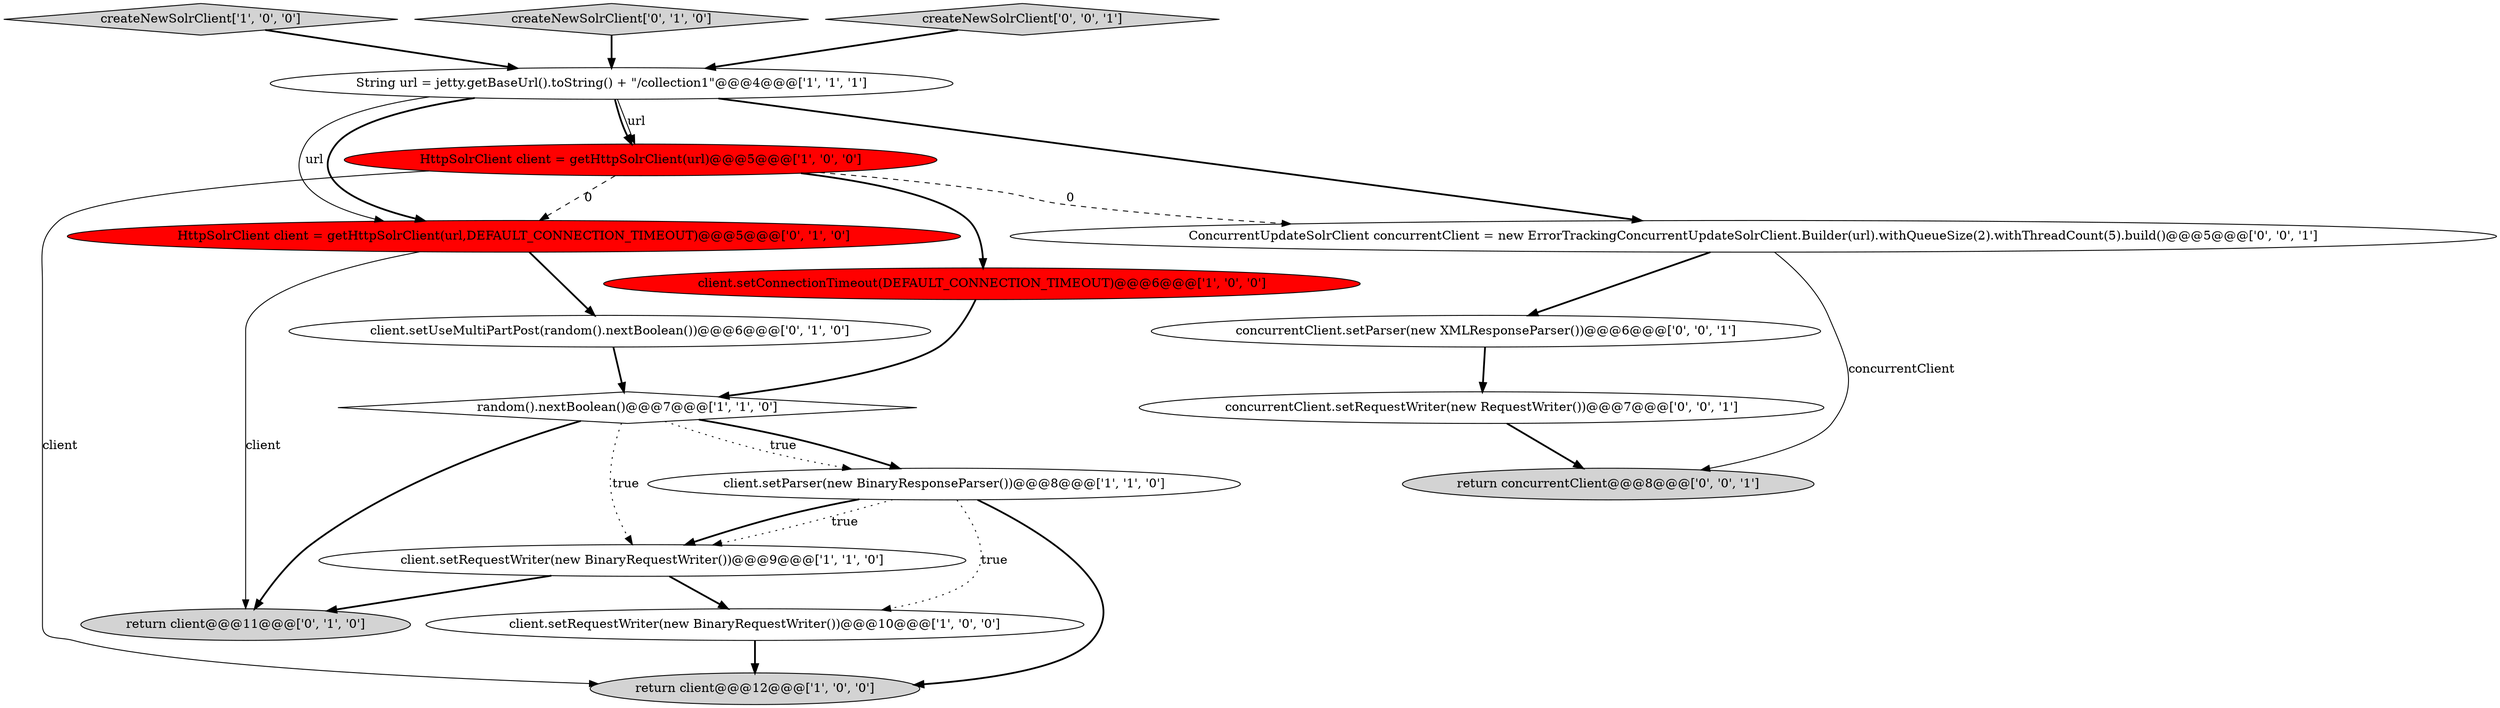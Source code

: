 digraph {
12 [style = filled, label = "client.setUseMultiPartPost(random().nextBoolean())@@@6@@@['0', '1', '0']", fillcolor = white, shape = ellipse image = "AAA0AAABBB2BBB"];
2 [style = filled, label = "createNewSolrClient['1', '0', '0']", fillcolor = lightgray, shape = diamond image = "AAA0AAABBB1BBB"];
0 [style = filled, label = "String url = jetty.getBaseUrl().toString() + \"/collection1\"@@@4@@@['1', '1', '1']", fillcolor = white, shape = ellipse image = "AAA0AAABBB1BBB"];
9 [style = filled, label = "HttpSolrClient client = getHttpSolrClient(url,DEFAULT_CONNECTION_TIMEOUT)@@@5@@@['0', '1', '0']", fillcolor = red, shape = ellipse image = "AAA1AAABBB2BBB"];
17 [style = filled, label = "concurrentClient.setParser(new XMLResponseParser())@@@6@@@['0', '0', '1']", fillcolor = white, shape = ellipse image = "AAA0AAABBB3BBB"];
13 [style = filled, label = "ConcurrentUpdateSolrClient concurrentClient = new ErrorTrackingConcurrentUpdateSolrClient.Builder(url).withQueueSize(2).withThreadCount(5).build()@@@5@@@['0', '0', '1']", fillcolor = white, shape = ellipse image = "AAA0AAABBB3BBB"];
7 [style = filled, label = "client.setConnectionTimeout(DEFAULT_CONNECTION_TIMEOUT)@@@6@@@['1', '0', '0']", fillcolor = red, shape = ellipse image = "AAA1AAABBB1BBB"];
3 [style = filled, label = "return client@@@12@@@['1', '0', '0']", fillcolor = lightgray, shape = ellipse image = "AAA0AAABBB1BBB"];
5 [style = filled, label = "client.setRequestWriter(new BinaryRequestWriter())@@@9@@@['1', '1', '0']", fillcolor = white, shape = ellipse image = "AAA0AAABBB1BBB"];
10 [style = filled, label = "return client@@@11@@@['0', '1', '0']", fillcolor = lightgray, shape = ellipse image = "AAA0AAABBB2BBB"];
11 [style = filled, label = "createNewSolrClient['0', '1', '0']", fillcolor = lightgray, shape = diamond image = "AAA0AAABBB2BBB"];
1 [style = filled, label = "HttpSolrClient client = getHttpSolrClient(url)@@@5@@@['1', '0', '0']", fillcolor = red, shape = ellipse image = "AAA1AAABBB1BBB"];
4 [style = filled, label = "client.setParser(new BinaryResponseParser())@@@8@@@['1', '1', '0']", fillcolor = white, shape = ellipse image = "AAA0AAABBB1BBB"];
14 [style = filled, label = "return concurrentClient@@@8@@@['0', '0', '1']", fillcolor = lightgray, shape = ellipse image = "AAA0AAABBB3BBB"];
16 [style = filled, label = "createNewSolrClient['0', '0', '1']", fillcolor = lightgray, shape = diamond image = "AAA0AAABBB3BBB"];
8 [style = filled, label = "random().nextBoolean()@@@7@@@['1', '1', '0']", fillcolor = white, shape = diamond image = "AAA0AAABBB1BBB"];
15 [style = filled, label = "concurrentClient.setRequestWriter(new RequestWriter())@@@7@@@['0', '0', '1']", fillcolor = white, shape = ellipse image = "AAA0AAABBB3BBB"];
6 [style = filled, label = "client.setRequestWriter(new BinaryRequestWriter())@@@10@@@['1', '0', '0']", fillcolor = white, shape = ellipse image = "AAA0AAABBB1BBB"];
4->6 [style = dotted, label="true"];
6->3 [style = bold, label=""];
4->3 [style = bold, label=""];
8->10 [style = bold, label=""];
5->10 [style = bold, label=""];
0->9 [style = bold, label=""];
16->0 [style = bold, label=""];
4->5 [style = dotted, label="true"];
0->13 [style = bold, label=""];
15->14 [style = bold, label=""];
13->14 [style = solid, label="concurrentClient"];
1->9 [style = dashed, label="0"];
0->9 [style = solid, label="url"];
7->8 [style = bold, label=""];
1->7 [style = bold, label=""];
8->4 [style = dotted, label="true"];
1->13 [style = dashed, label="0"];
13->17 [style = bold, label=""];
2->0 [style = bold, label=""];
11->0 [style = bold, label=""];
5->6 [style = bold, label=""];
8->5 [style = dotted, label="true"];
12->8 [style = bold, label=""];
0->1 [style = bold, label=""];
1->3 [style = solid, label="client"];
17->15 [style = bold, label=""];
9->12 [style = bold, label=""];
8->4 [style = bold, label=""];
0->1 [style = solid, label="url"];
4->5 [style = bold, label=""];
9->10 [style = solid, label="client"];
}
